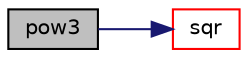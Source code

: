 digraph "pow3"
{
  bgcolor="transparent";
  edge [fontname="Helvetica",fontsize="10",labelfontname="Helvetica",labelfontsize="10"];
  node [fontname="Helvetica",fontsize="10",shape=record];
  rankdir="LR";
  Node137694 [label="pow3",height=0.2,width=0.4,color="black", fillcolor="grey75", style="filled", fontcolor="black"];
  Node137694 -> Node137695 [color="midnightblue",fontsize="10",style="solid",fontname="Helvetica"];
  Node137695 [label="sqr",height=0.2,width=0.4,color="red",URL="$a21851.html#a277dc11c581d53826ab5090b08f3b17b"];
}
